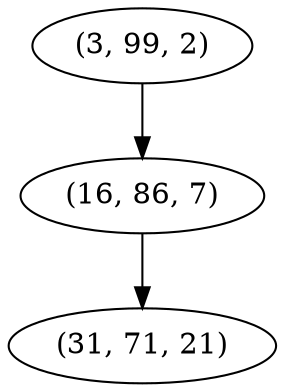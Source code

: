 digraph tree {
    "(3, 99, 2)";
    "(16, 86, 7)";
    "(31, 71, 21)";
    "(3, 99, 2)" -> "(16, 86, 7)";
    "(16, 86, 7)" -> "(31, 71, 21)";
}
